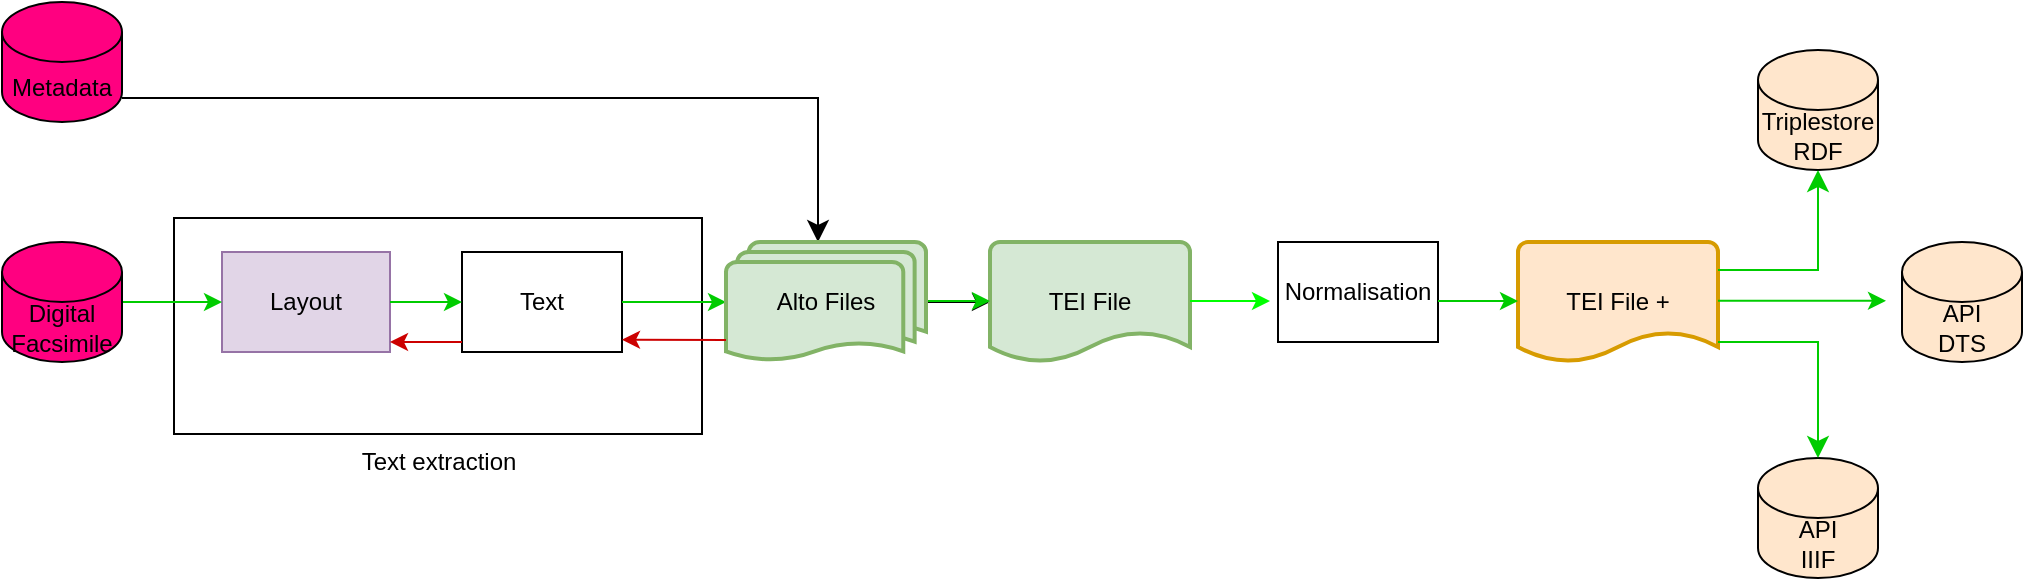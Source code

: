 <mxfile version="27.1.6">
  <diagram name="Page-1" id="8GD4mjo0wxzKbK60EgCC">
    <mxGraphModel dx="988" dy="638" grid="1" gridSize="12" guides="1" tooltips="1" connect="1" arrows="1" fold="1" page="1" pageScale="1" pageWidth="827" pageHeight="1169" math="0" shadow="0">
      <root>
        <mxCell id="0" />
        <mxCell id="1" parent="0" />
        <mxCell id="FtyBfxp5inxuuh24bvAW-27" value="Text extraction" style="verticalLabelPosition=bottom;verticalAlign=top;html=1;shape=mxgraph.basic.rect;fillColor2=none;strokeWidth=1;size=20;indent=5;fontColor=light-dark(#000000,#000000);" parent="1" vertex="1">
          <mxGeometry x="96" y="288" width="264" height="108" as="geometry" />
        </mxCell>
        <mxCell id="FtyBfxp5inxuuh24bvAW-1" value="Metadata" style="shape=cylinder3;whiteSpace=wrap;html=1;boundedLbl=1;backgroundOutline=1;size=15;labelBackgroundColor=none;fillColor=light-dark(#FF0080,#99004D);fontColor=light-dark(#000000,#000000);strokeColor=light-dark(#000000,#000000);" parent="1" vertex="1">
          <mxGeometry x="10" y="180" width="60" height="60" as="geometry" />
        </mxCell>
        <mxCell id="FtyBfxp5inxuuh24bvAW-3" value="Layout" style="rounded=0;whiteSpace=wrap;html=1;labelBackgroundColor=none;fillColor=light-dark(#E1D5E7,#FFFFFF);strokeColor=light-dark(#9673A6,#000000);fontColor=light-dark(#000000,#000000);" parent="1" vertex="1">
          <mxGeometry x="120" y="305" width="84" height="50" as="geometry" />
        </mxCell>
        <mxCell id="FtyBfxp5inxuuh24bvAW-17" value="" style="edgeStyle=orthogonalEdgeStyle;rounded=0;orthogonalLoop=1;jettySize=auto;html=1;strokeColor=light-dark(#000000,#00FF00);" parent="1" source="FtyBfxp5inxuuh24bvAW-8" target="FtyBfxp5inxuuh24bvAW-10" edge="1">
          <mxGeometry relative="1" as="geometry" />
        </mxCell>
        <mxCell id="FtyBfxp5inxuuh24bvAW-4" value="&lt;font style=&quot;color: light-dark(rgb(0, 0, 0), rgb(0, 0, 0));&quot;&gt;Text&lt;/font&gt;" style="rounded=0;whiteSpace=wrap;html=1;labelBackgroundColor=none;strokeColor=default;fillColor=light-dark(#FFFFFF,#FFFFFF);" parent="1" vertex="1">
          <mxGeometry x="240" y="305" width="80" height="50" as="geometry" />
        </mxCell>
        <mxCell id="FtyBfxp5inxuuh24bvAW-5" value="" style="endArrow=classic;html=1;rounded=0;exitX=1;exitY=0.5;exitDx=0;exitDy=0;exitPerimeter=0;entryX=0;entryY=0.5;entryDx=0;entryDy=0;labelBackgroundColor=none;fontColor=default;strokeColor=light-dark(#00CC00,#00CC00);" parent="1" source="FtyBfxp5inxuuh24bvAW-11" target="FtyBfxp5inxuuh24bvAW-3" edge="1">
          <mxGeometry width="50" height="50" relative="1" as="geometry">
            <mxPoint x="90.0" y="299.52" as="sourcePoint" />
            <mxPoint x="189.96" y="299.5" as="targetPoint" />
          </mxGeometry>
        </mxCell>
        <mxCell id="FtyBfxp5inxuuh24bvAW-7" value="" style="endArrow=classic;html=1;rounded=0;exitX=1;exitY=0.5;exitDx=0;exitDy=0;entryX=0;entryY=0.5;entryDx=0;entryDy=0;labelBackgroundColor=none;fontColor=default;strokeColor=light-dark(#00CC00,#00CC00);" parent="1" source="FtyBfxp5inxuuh24bvAW-3" target="FtyBfxp5inxuuh24bvAW-4" edge="1">
          <mxGeometry width="50" height="50" relative="1" as="geometry">
            <mxPoint x="320" y="360" as="sourcePoint" />
            <mxPoint x="320" y="308" as="targetPoint" />
          </mxGeometry>
        </mxCell>
        <mxCell id="FtyBfxp5inxuuh24bvAW-9" value="TEI File +" style="strokeWidth=2;html=1;shape=mxgraph.flowchart.document2;whiteSpace=wrap;size=0.25;labelBackgroundColor=none;fillColor=light-dark(#FFE6CC,#FF66B3);strokeColor=light-dark(#D79B00,#99004D);fontColor=light-dark(#000000,#000000);" parent="1" vertex="1">
          <mxGeometry x="768" y="300" width="100" height="60" as="geometry" />
        </mxCell>
        <mxCell id="FtyBfxp5inxuuh24bvAW-10" value="&lt;font style=&quot;color: light-dark(rgb(0, 0, 0), rgb(0, 0, 0));&quot;&gt;TEI File&lt;/font&gt;" style="strokeWidth=2;html=1;shape=mxgraph.flowchart.document2;whiteSpace=wrap;size=0.25;labelBackgroundColor=none;fillColor=light-dark(#D5E8D4,#6EC369);strokeColor=#82b366;" parent="1" vertex="1">
          <mxGeometry x="504" y="300" width="100" height="60" as="geometry" />
        </mxCell>
        <mxCell id="FtyBfxp5inxuuh24bvAW-11" value="Digital Facsimile" style="shape=cylinder3;whiteSpace=wrap;html=1;boundedLbl=1;backgroundOutline=1;size=15;labelBackgroundColor=none;fillColor=light-dark(#FF0080,#99004D);fontColor=light-dark(#000000,#000000);strokeColor=light-dark(#000000,#000000);" parent="1" vertex="1">
          <mxGeometry x="10" y="300" width="60" height="60" as="geometry" />
        </mxCell>
        <mxCell id="FtyBfxp5inxuuh24bvAW-13" value="" style="endArrow=classic;html=1;rounded=0;exitX=0.995;exitY=0.387;exitDx=0;exitDy=0;exitPerimeter=0;entryX=-0.012;entryY=0.387;entryDx=0;entryDy=0;entryPerimeter=0;labelBackgroundColor=none;fontColor=default;strokeColor=light-dark(#00CC00,#00CC00);" parent="1" edge="1">
          <mxGeometry width="50" height="50" relative="1" as="geometry">
            <mxPoint x="464" y="329.5" as="sourcePoint" />
            <mxPoint x="504" y="329.5" as="targetPoint" />
          </mxGeometry>
        </mxCell>
        <mxCell id="FtyBfxp5inxuuh24bvAW-16" value="" style="edgeStyle=segmentEdgeStyle;endArrow=classic;html=1;curved=0;rounded=0;endSize=8;startSize=8;strokeColor=light-dark(#000000,#00FF00);" parent="1" edge="1">
          <mxGeometry width="50" height="50" relative="1" as="geometry">
            <mxPoint x="70" y="228" as="sourcePoint" />
            <mxPoint x="418" y="300" as="targetPoint" />
            <Array as="points">
              <mxPoint x="418" y="228" />
              <mxPoint x="418" y="300" />
            </Array>
          </mxGeometry>
        </mxCell>
        <mxCell id="FtyBfxp5inxuuh24bvAW-19" value="" style="endArrow=classic;html=1;rounded=0;exitX=0.995;exitY=0.387;exitDx=0;exitDy=0;exitPerimeter=0;entryX=-0.012;entryY=0.387;entryDx=0;entryDy=0;entryPerimeter=0;labelBackgroundColor=none;fontColor=default;strokeColor=light-dark(#00FF00,#00FF00);" parent="1" edge="1">
          <mxGeometry width="50" height="50" relative="1" as="geometry">
            <mxPoint x="604" y="329.5" as="sourcePoint" />
            <mxPoint x="644" y="329.5" as="targetPoint" />
          </mxGeometry>
        </mxCell>
        <mxCell id="FtyBfxp5inxuuh24bvAW-20" value="Triplestore&#xa;RDF" style="shape=cylinder3;whiteSpace=wrap;boundedLbl=1;backgroundOutline=1;size=15;labelBackgroundColor=none;fillColor=light-dark(#FFE6CC,#67AB9F);strokeColor=light-dark(#000000,#000000);fontColor=light-dark(#000000,#000000);labelBorderColor=none;textShadow=0;" parent="1" vertex="1">
          <mxGeometry x="888" y="204" width="60" height="60" as="geometry" />
        </mxCell>
        <mxCell id="FtyBfxp5inxuuh24bvAW-21" value="API&#xa;DTS" style="shape=cylinder3;whiteSpace=wrap;boundedLbl=1;backgroundOutline=1;size=15;labelBackgroundColor=none;fillColor=light-dark(#FFE6CC,#67AB9F);fontColor=light-dark(#000000,#000000);strokeColor=light-dark(#000000,#000000);labelBorderColor=none;textShadow=0;" parent="1" vertex="1">
          <mxGeometry x="960" y="300" width="60" height="60" as="geometry" />
        </mxCell>
        <mxCell id="FtyBfxp5inxuuh24bvAW-22" value="API&#xa;IIIF" style="shape=cylinder3;whiteSpace=wrap;boundedLbl=1;backgroundOutline=1;size=15;labelBackgroundColor=none;fillColor=light-dark(#FFE6CC,#67AB9F);fontColor=light-dark(#000000,#000000);strokeColor=light-dark(#000000,#000000);labelBorderColor=none;textShadow=0;" parent="1" vertex="1">
          <mxGeometry x="888" y="408" width="60" height="60" as="geometry" />
        </mxCell>
        <mxCell id="FtyBfxp5inxuuh24bvAW-24" value="Normalisation" style="rounded=0;whiteSpace=wrap;html=1;labelBackgroundColor=none;strokeColor=default;fillColor=light-dark(#FFFFFF,#FFFFFF);fontColor=light-dark(#000000,#000000);" parent="1" vertex="1">
          <mxGeometry x="648" y="300" width="80" height="50" as="geometry" />
        </mxCell>
        <mxCell id="FtyBfxp5inxuuh24bvAW-25" value="" style="endArrow=classic;html=1;rounded=0;exitX=0.995;exitY=0.387;exitDx=0;exitDy=0;exitPerimeter=0;entryX=-0.012;entryY=0.387;entryDx=0;entryDy=0;entryPerimeter=0;labelBackgroundColor=none;fontColor=default;strokeColor=light-dark(#00CC00,#00CC00);" parent="1" edge="1">
          <mxGeometry width="50" height="50" relative="1" as="geometry">
            <mxPoint x="728" y="329.5" as="sourcePoint" />
            <mxPoint x="768" y="329.5" as="targetPoint" />
          </mxGeometry>
        </mxCell>
        <mxCell id="FtyBfxp5inxuuh24bvAW-29" value="" style="edgeStyle=segmentEdgeStyle;endArrow=classic;html=1;curved=0;rounded=0;endSize=8;startSize=8;entryX=0.5;entryY=0;entryDx=0;entryDy=0;entryPerimeter=0;strokeColor=light-dark(#00CC00,#00CC00);" parent="1" target="FtyBfxp5inxuuh24bvAW-22" edge="1">
          <mxGeometry width="50" height="50" relative="1" as="geometry">
            <mxPoint x="868" y="350" as="sourcePoint" />
            <mxPoint x="916" y="396" as="targetPoint" />
          </mxGeometry>
        </mxCell>
        <mxCell id="FtyBfxp5inxuuh24bvAW-30" value="" style="edgeStyle=segmentEdgeStyle;endArrow=classic;html=1;curved=0;rounded=0;endSize=8;startSize=8;strokeColor=light-dark(#00CC00,#00CC00);" parent="1" edge="1">
          <mxGeometry width="50" height="50" relative="1" as="geometry">
            <mxPoint x="868" y="314" as="sourcePoint" />
            <mxPoint x="918" y="264" as="targetPoint" />
          </mxGeometry>
        </mxCell>
        <mxCell id="FtyBfxp5inxuuh24bvAW-34" value="" style="endArrow=classic;html=1;rounded=0;strokeColor=light-dark(#00CC00,#00CC00);" parent="1" edge="1">
          <mxGeometry width="50" height="50" relative="1" as="geometry">
            <mxPoint x="868" y="329.41" as="sourcePoint" />
            <mxPoint x="952" y="329.41" as="targetPoint" />
          </mxGeometry>
        </mxCell>
        <mxCell id="FtyBfxp5inxuuh24bvAW-35" value="" style="edgeStyle=orthogonalEdgeStyle;rounded=0;orthogonalLoop=1;jettySize=auto;html=1;strokeColor=light-dark(#00CC00,#00CC00);" parent="1" source="FtyBfxp5inxuuh24bvAW-4" target="FtyBfxp5inxuuh24bvAW-8" edge="1">
          <mxGeometry relative="1" as="geometry">
            <mxPoint x="320" y="330" as="sourcePoint" />
            <mxPoint x="504" y="330" as="targetPoint" />
          </mxGeometry>
        </mxCell>
        <mxCell id="FtyBfxp5inxuuh24bvAW-8" value="&lt;font style=&quot;color: light-dark(rgb(0, 0, 0), rgb(0, 0, 0));&quot;&gt;Alto Files&lt;/font&gt;" style="strokeWidth=2;html=1;shape=mxgraph.flowchart.multi-document;whiteSpace=wrap;labelBackgroundColor=none;fillColor=light-dark(#D5E8D4,#6EC369);strokeColor=#82B366;" parent="1" vertex="1">
          <mxGeometry x="372" y="300" width="100" height="60" as="geometry" />
        </mxCell>
        <mxCell id="FtyBfxp5inxuuh24bvAW-36" value="" style="endArrow=classic;html=1;rounded=0;strokeColor=light-dark(#CC0000,#CC0000);" parent="1" edge="1">
          <mxGeometry width="50" height="50" relative="1" as="geometry">
            <mxPoint x="372" y="349" as="sourcePoint" />
            <mxPoint x="320" y="348.82" as="targetPoint" />
          </mxGeometry>
        </mxCell>
        <mxCell id="FtyBfxp5inxuuh24bvAW-37" value="" style="endArrow=classic;html=1;rounded=0;strokeColor=light-dark(#CC0000,#CC0000);" parent="1" edge="1">
          <mxGeometry width="50" height="50" relative="1" as="geometry">
            <mxPoint x="240" y="350" as="sourcePoint" />
            <mxPoint x="204" y="350" as="targetPoint" />
          </mxGeometry>
        </mxCell>
      </root>
    </mxGraphModel>
  </diagram>
</mxfile>
